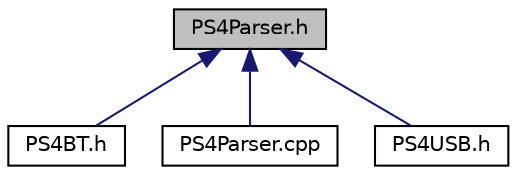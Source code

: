 digraph "PS4Parser.h"
{
  edge [fontname="Helvetica",fontsize="10",labelfontname="Helvetica",labelfontsize="10"];
  node [fontname="Helvetica",fontsize="10",shape=record];
  Node1 [label="PS4Parser.h",height=0.2,width=0.4,color="black", fillcolor="grey75", style="filled" fontcolor="black"];
  Node1 -> Node2 [dir="back",color="midnightblue",fontsize="10",style="solid",fontname="Helvetica"];
  Node2 [label="PS4BT.h",height=0.2,width=0.4,color="black", fillcolor="white", style="filled",URL="$_p_s4_b_t_8h.html"];
  Node1 -> Node3 [dir="back",color="midnightblue",fontsize="10",style="solid",fontname="Helvetica"];
  Node3 [label="PS4Parser.cpp",height=0.2,width=0.4,color="black", fillcolor="white", style="filled",URL="$_p_s4_parser_8cpp.html"];
  Node1 -> Node4 [dir="back",color="midnightblue",fontsize="10",style="solid",fontname="Helvetica"];
  Node4 [label="PS4USB.h",height=0.2,width=0.4,color="black", fillcolor="white", style="filled",URL="$_p_s4_u_s_b_8h.html"];
}
